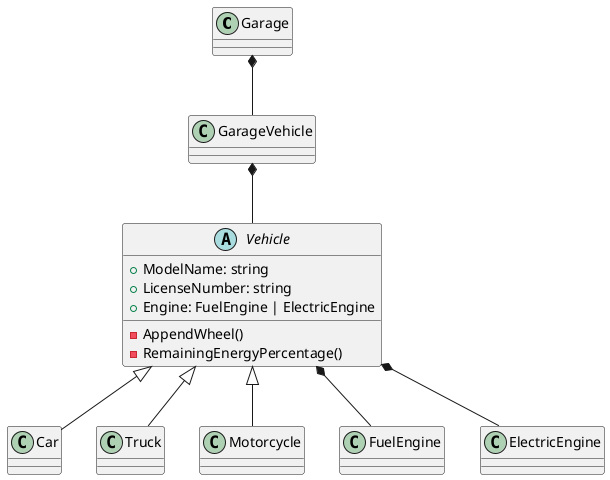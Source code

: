 @startuml
class Garage {

}

class GarageVehicle {

}

abstract class Vehicle {
    +ModelName: string
    +LicenseNumber: string
    +Engine: FuelEngine | ElectricEngine
    -AppendWheel()
    -RemainingEnergyPercentage()
}

class Car {
}

class Truck {

}

class Motorcycle {

}

class FuelEngine {

}

class ElectricEngine {

}

Garage *-- GarageVehicle
GarageVehicle *-- Vehicle
Vehicle <|-- Car
Vehicle <|-- Truck
Vehicle <|-- Motorcycle
Vehicle *-- FuelEngine
Vehicle *-- ElectricEngine

@enduml

